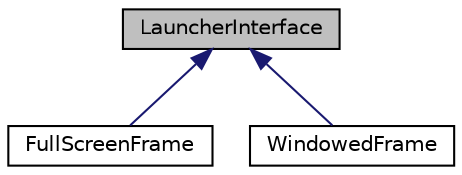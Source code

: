 digraph "LauncherInterface"
{
  edge [fontname="Helvetica",fontsize="10",labelfontname="Helvetica",labelfontsize="10"];
  node [fontname="Helvetica",fontsize="10",shape=record];
  Node0 [label="LauncherInterface",height=0.2,width=0.4,color="black", fillcolor="grey75", style="filled", fontcolor="black"];
  Node0 -> Node1 [dir="back",color="midnightblue",fontsize="10",style="solid",fontname="Helvetica"];
  Node1 [label="FullScreenFrame",height=0.2,width=0.4,color="black", fillcolor="white", style="filled",URL="$class_full_screen_frame.html"];
  Node0 -> Node2 [dir="back",color="midnightblue",fontsize="10",style="solid",fontname="Helvetica"];
  Node2 [label="WindowedFrame",height=0.2,width=0.4,color="black", fillcolor="white", style="filled",URL="$class_windowed_frame.html"];
}
